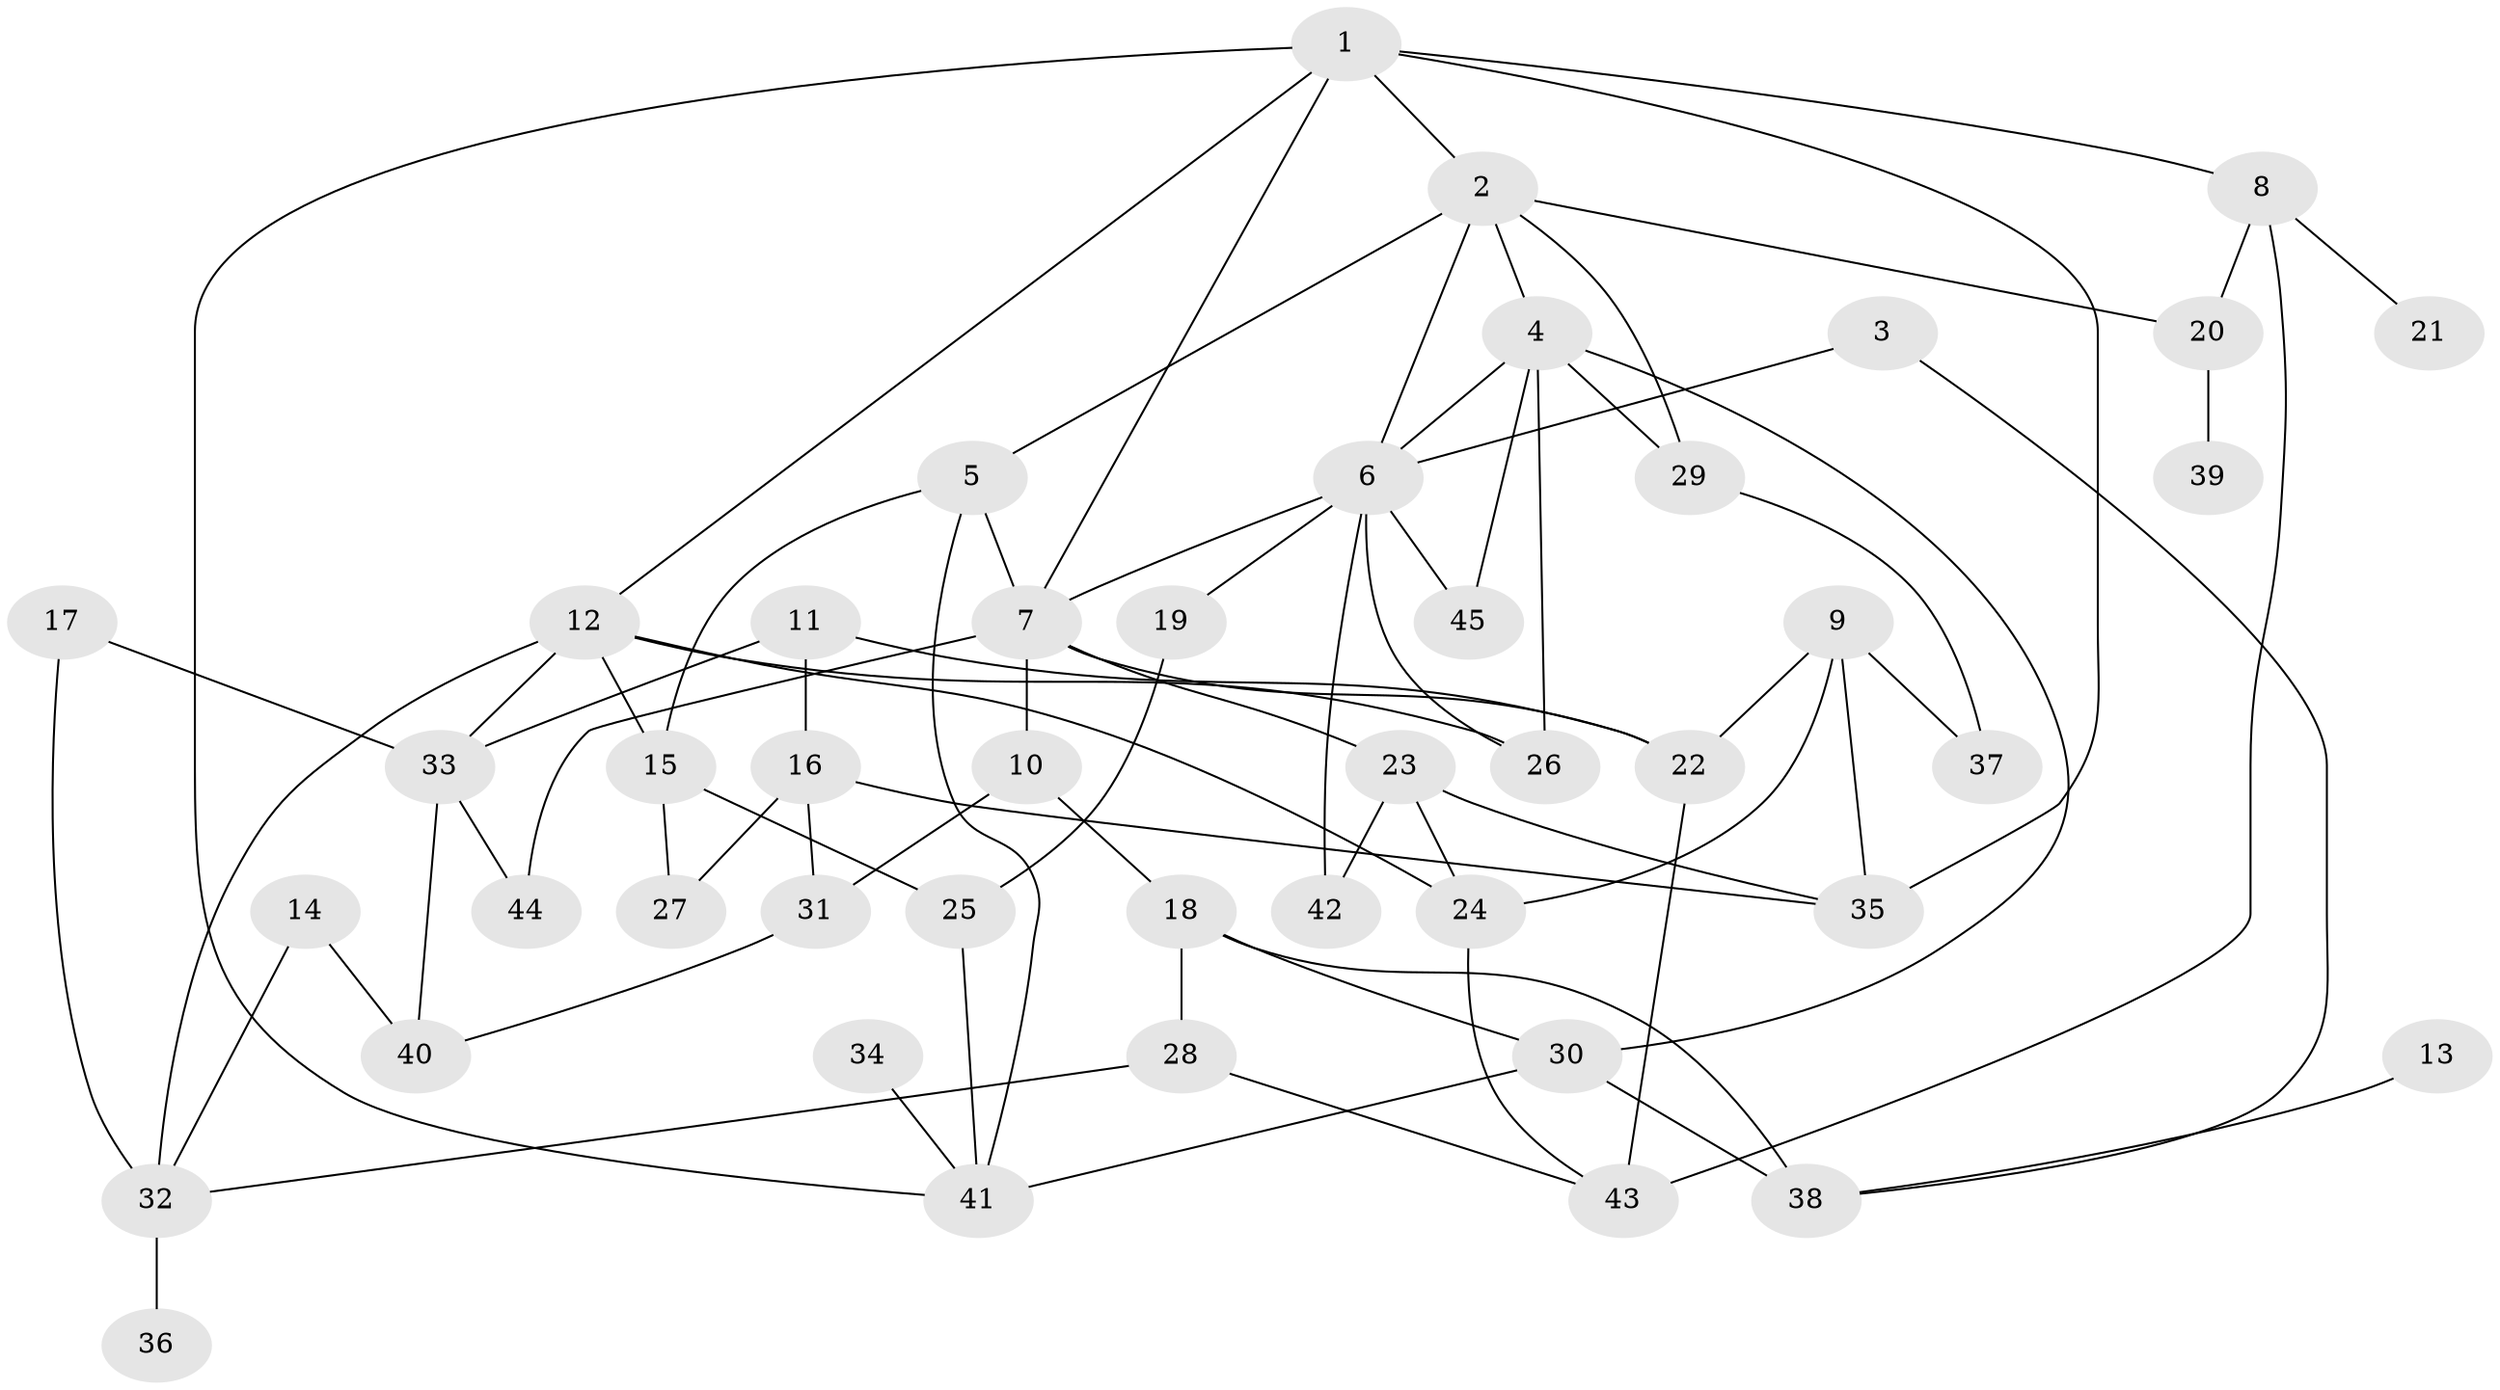 // original degree distribution, {6: 0.011235955056179775, 5: 0.06741573033707865, 7: 0.033707865168539325, 2: 0.25842696629213485, 8: 0.011235955056179775, 1: 0.20224719101123595, 4: 0.0898876404494382, 3: 0.3258426966292135}
// Generated by graph-tools (version 1.1) at 2025/01/03/09/25 03:01:01]
// undirected, 45 vertices, 78 edges
graph export_dot {
graph [start="1"]
  node [color=gray90,style=filled];
  1;
  2;
  3;
  4;
  5;
  6;
  7;
  8;
  9;
  10;
  11;
  12;
  13;
  14;
  15;
  16;
  17;
  18;
  19;
  20;
  21;
  22;
  23;
  24;
  25;
  26;
  27;
  28;
  29;
  30;
  31;
  32;
  33;
  34;
  35;
  36;
  37;
  38;
  39;
  40;
  41;
  42;
  43;
  44;
  45;
  1 -- 2 [weight=1.0];
  1 -- 7 [weight=1.0];
  1 -- 8 [weight=1.0];
  1 -- 12 [weight=1.0];
  1 -- 35 [weight=1.0];
  1 -- 41 [weight=1.0];
  2 -- 4 [weight=1.0];
  2 -- 5 [weight=1.0];
  2 -- 6 [weight=1.0];
  2 -- 20 [weight=1.0];
  2 -- 29 [weight=1.0];
  3 -- 6 [weight=1.0];
  3 -- 38 [weight=1.0];
  4 -- 6 [weight=1.0];
  4 -- 26 [weight=1.0];
  4 -- 29 [weight=1.0];
  4 -- 30 [weight=1.0];
  4 -- 45 [weight=1.0];
  5 -- 7 [weight=1.0];
  5 -- 15 [weight=1.0];
  5 -- 41 [weight=1.0];
  6 -- 7 [weight=1.0];
  6 -- 19 [weight=1.0];
  6 -- 26 [weight=1.0];
  6 -- 42 [weight=1.0];
  6 -- 45 [weight=1.0];
  7 -- 10 [weight=1.0];
  7 -- 22 [weight=1.0];
  7 -- 23 [weight=1.0];
  7 -- 44 [weight=1.0];
  8 -- 20 [weight=1.0];
  8 -- 21 [weight=1.0];
  8 -- 43 [weight=1.0];
  9 -- 22 [weight=1.0];
  9 -- 24 [weight=1.0];
  9 -- 35 [weight=1.0];
  9 -- 37 [weight=1.0];
  10 -- 18 [weight=1.0];
  10 -- 31 [weight=1.0];
  11 -- 16 [weight=1.0];
  11 -- 22 [weight=1.0];
  11 -- 33 [weight=1.0];
  12 -- 15 [weight=1.0];
  12 -- 24 [weight=1.0];
  12 -- 26 [weight=1.0];
  12 -- 32 [weight=1.0];
  12 -- 33 [weight=1.0];
  13 -- 38 [weight=1.0];
  14 -- 32 [weight=1.0];
  14 -- 40 [weight=1.0];
  15 -- 25 [weight=2.0];
  15 -- 27 [weight=1.0];
  16 -- 27 [weight=1.0];
  16 -- 31 [weight=1.0];
  16 -- 35 [weight=1.0];
  17 -- 32 [weight=1.0];
  17 -- 33 [weight=1.0];
  18 -- 28 [weight=2.0];
  18 -- 30 [weight=1.0];
  18 -- 38 [weight=1.0];
  19 -- 25 [weight=1.0];
  20 -- 39 [weight=1.0];
  22 -- 43 [weight=1.0];
  23 -- 24 [weight=1.0];
  23 -- 35 [weight=1.0];
  23 -- 42 [weight=1.0];
  24 -- 43 [weight=1.0];
  25 -- 41 [weight=1.0];
  28 -- 32 [weight=1.0];
  28 -- 43 [weight=1.0];
  29 -- 37 [weight=1.0];
  30 -- 38 [weight=1.0];
  30 -- 41 [weight=1.0];
  31 -- 40 [weight=1.0];
  32 -- 36 [weight=1.0];
  33 -- 40 [weight=1.0];
  33 -- 44 [weight=1.0];
  34 -- 41 [weight=1.0];
}

